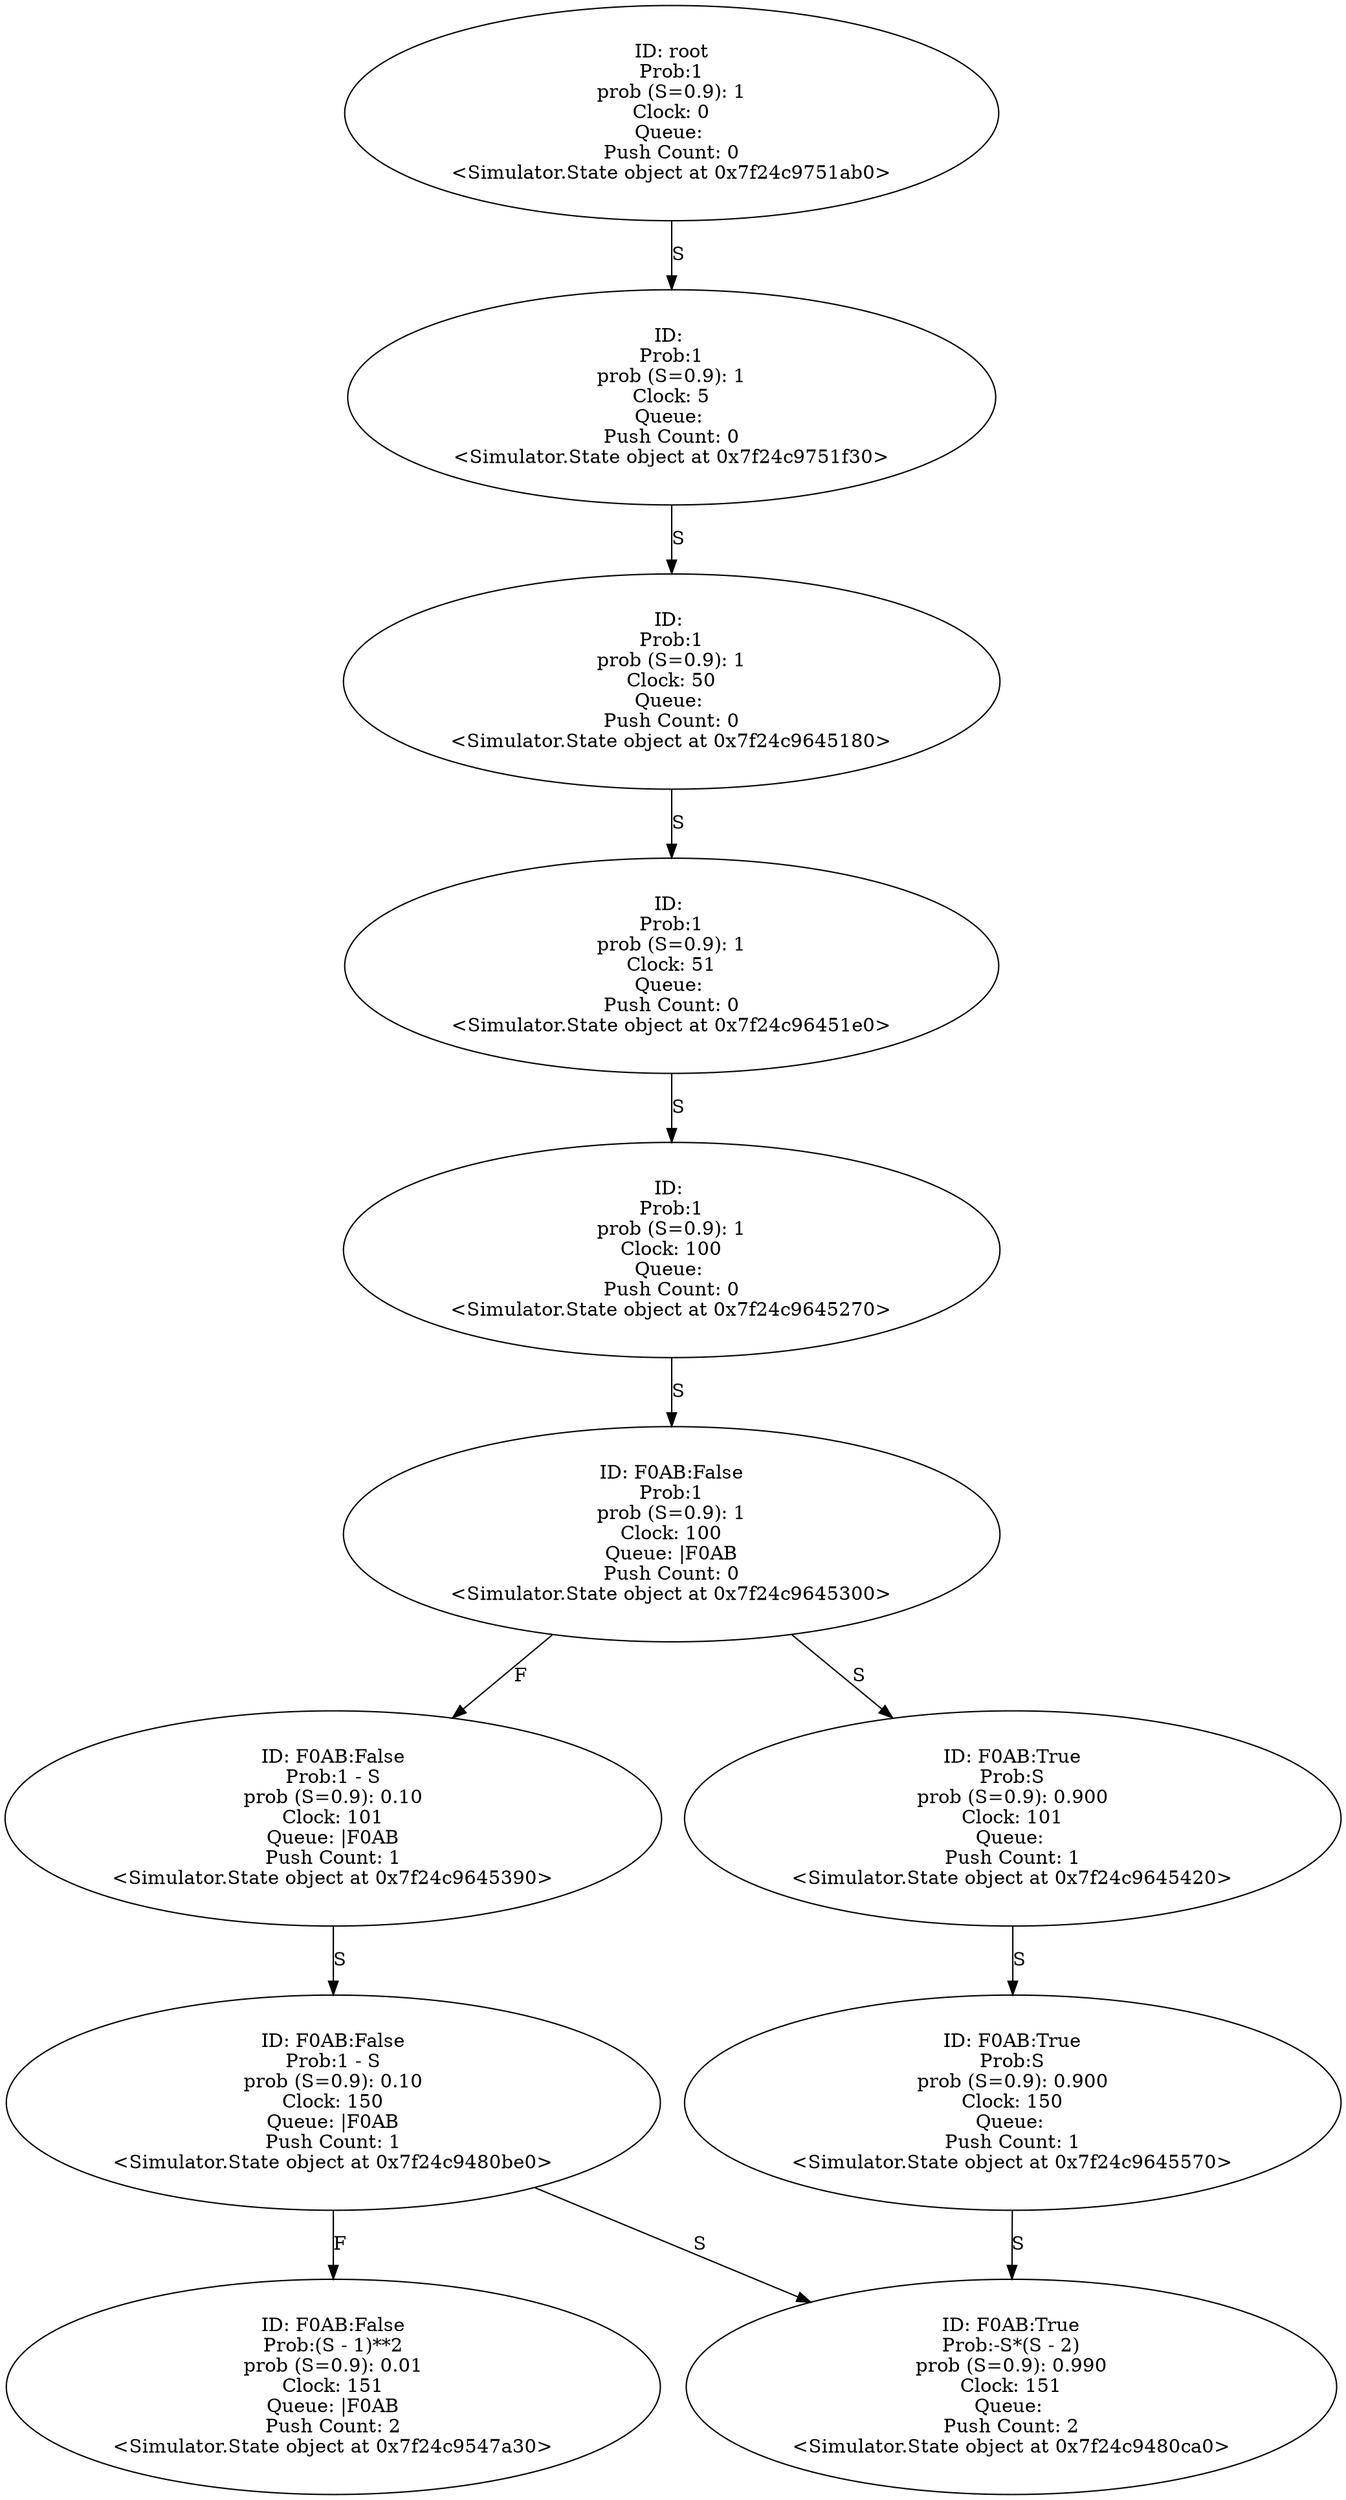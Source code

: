 digraph "./Output/./controled_frequency_S50_R100_t5_tPlus150" {
	<Simulator.State object at 0x7f24c9751ab0> [label="ID: root
Prob:1
prob (S=0.9): 1
Clock: 0
Queue: 
Push Count: 0
<Simulator.State object at 0x7f24c9751ab0>"]
	<Simulator.State object at 0x7f24c9751ab0> -> <Simulator.State object at 0x7f24c9751f30> [label=S]
	<Simulator.State object at 0x7f24c9751f30> [label="ID: 
Prob:1
prob (S=0.9): 1
Clock: 5
Queue: 
Push Count: 0
<Simulator.State object at 0x7f24c9751f30>"]
	<Simulator.State object at 0x7f24c9751f30> -> <Simulator.State object at 0x7f24c9645180> [label=S]
	<Simulator.State object at 0x7f24c9645180> [label="ID: 
Prob:1
prob (S=0.9): 1
Clock: 50
Queue: 
Push Count: 0
<Simulator.State object at 0x7f24c9645180>"]
	<Simulator.State object at 0x7f24c9645180> -> <Simulator.State object at 0x7f24c96451e0> [label=S]
	<Simulator.State object at 0x7f24c96451e0> [label="ID: 
Prob:1
prob (S=0.9): 1
Clock: 51
Queue: 
Push Count: 0
<Simulator.State object at 0x7f24c96451e0>"]
	<Simulator.State object at 0x7f24c96451e0> -> <Simulator.State object at 0x7f24c9645270> [label=S]
	<Simulator.State object at 0x7f24c9645270> [label="ID: 
Prob:1
prob (S=0.9): 1
Clock: 100
Queue: 
Push Count: 0
<Simulator.State object at 0x7f24c9645270>"]
	<Simulator.State object at 0x7f24c9645270> -> <Simulator.State object at 0x7f24c9645300> [label=S]
	<Simulator.State object at 0x7f24c9645300> [label="ID: F0AB:False
Prob:1
prob (S=0.9): 1
Clock: 100
Queue: |F0AB
Push Count: 0
<Simulator.State object at 0x7f24c9645300>"]
	<Simulator.State object at 0x7f24c9645300> -> <Simulator.State object at 0x7f24c9645390> [label=F]
	<Simulator.State object at 0x7f24c9645300> -> <Simulator.State object at 0x7f24c9645420> [label=S]
	<Simulator.State object at 0x7f24c9645390> [label="ID: F0AB:False
Prob:1 - S
prob (S=0.9): 0.10
Clock: 101
Queue: |F0AB
Push Count: 1
<Simulator.State object at 0x7f24c9645390>"]
	<Simulator.State object at 0x7f24c9645390> -> <Simulator.State object at 0x7f24c9480be0> [label=S]
	<Simulator.State object at 0x7f24c9645420> [label="ID: F0AB:True
Prob:S
prob (S=0.9): 0.900
Clock: 101
Queue: 
Push Count: 1
<Simulator.State object at 0x7f24c9645420>"]
	<Simulator.State object at 0x7f24c9645420> -> <Simulator.State object at 0x7f24c9645570> [label=S]
	<Simulator.State object at 0x7f24c9480be0> [label="ID: F0AB:False
Prob:1 - S
prob (S=0.9): 0.10
Clock: 150
Queue: |F0AB
Push Count: 1
<Simulator.State object at 0x7f24c9480be0>"]
	<Simulator.State object at 0x7f24c9480be0> -> <Simulator.State object at 0x7f24c9547a30> [label=F]
	<Simulator.State object at 0x7f24c9480be0> -> <Simulator.State object at 0x7f24c9480ca0> [label=S]
	<Simulator.State object at 0x7f24c9645570> [label="ID: F0AB:True
Prob:S
prob (S=0.9): 0.900
Clock: 150
Queue: 
Push Count: 1
<Simulator.State object at 0x7f24c9645570>"]
	<Simulator.State object at 0x7f24c9645570> -> <Simulator.State object at 0x7f24c9480ca0> [label=S]
	<Simulator.State object at 0x7f24c9547a30> [label="ID: F0AB:False
Prob:(S - 1)**2
prob (S=0.9): 0.01
Clock: 151
Queue: |F0AB
Push Count: 2
<Simulator.State object at 0x7f24c9547a30>"]
	<Simulator.State object at 0x7f24c9480ca0> [label="ID: F0AB:True
Prob:-S*(S - 2)
prob (S=0.9): 0.990
Clock: 151
Queue: 
Push Count: 2
<Simulator.State object at 0x7f24c9480ca0>"]
}

